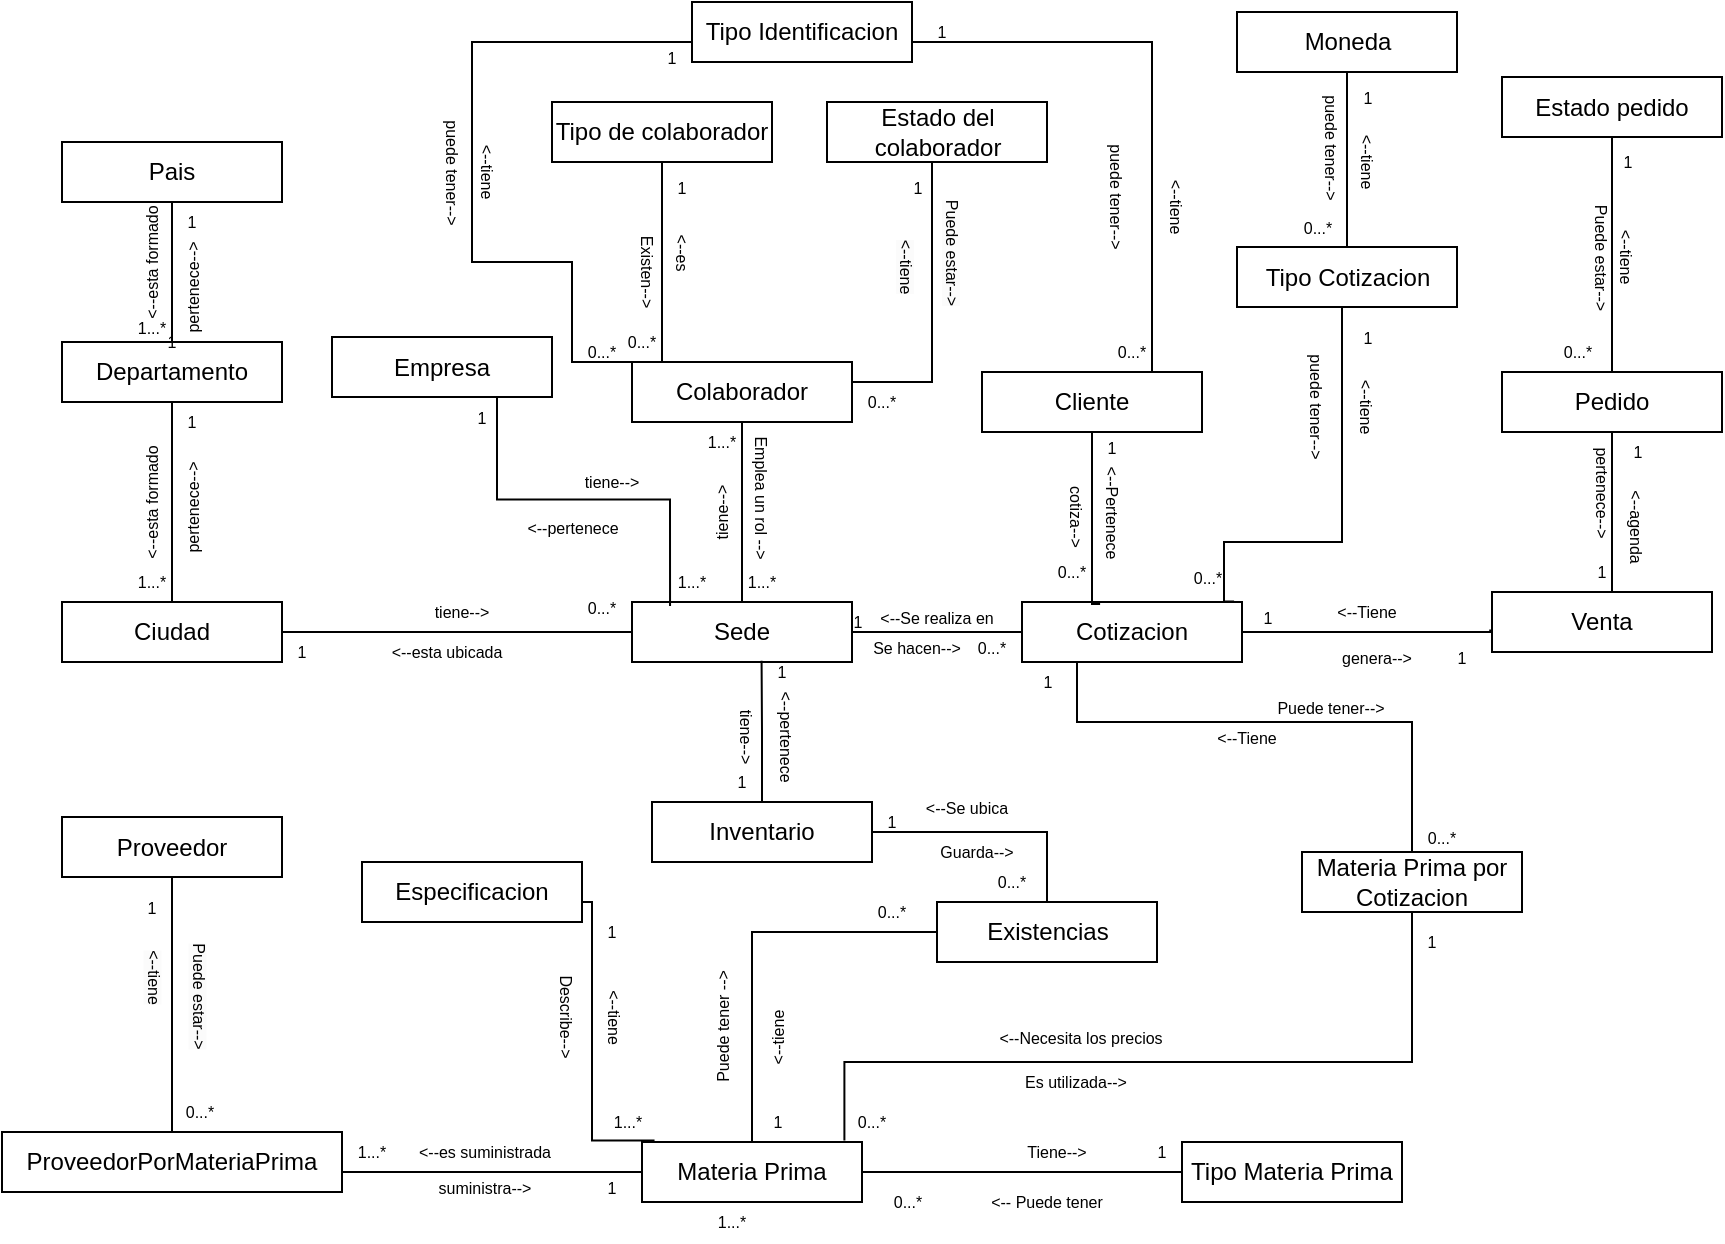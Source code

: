 <mxfile version="21.0.10" type="device"><diagram id="H13I-Q25Hp1J1C2yUJmI" name="Page-1"><mxGraphModel dx="2022" dy="1832" grid="1" gridSize="10" guides="1" tooltips="1" connect="1" arrows="1" fold="1" page="1" pageScale="1" pageWidth="827" pageHeight="1169" math="0" shadow="0"><root><mxCell id="0"/><mxCell id="1" parent="0"/><mxCell id="7keoFjmdtF-NuZodpuzF-29" value="" style="edgeStyle=orthogonalEdgeStyle;rounded=0;orthogonalLoop=1;jettySize=auto;html=1;fontSize=8;endArrow=none;endFill=0;" parent="1" source="yZaP1gvXAn1Ss0ziJQb3-1" target="yZaP1gvXAn1Ss0ziJQb3-2" edge="1"><mxGeometry relative="1" as="geometry"/></mxCell><mxCell id="yZaP1gvXAn1Ss0ziJQb3-1" value="&lt;font style=&quot;vertical-align: inherit&quot;&gt;&lt;font style=&quot;vertical-align: inherit&quot;&gt;Pais&lt;br&gt;&lt;/font&gt;&lt;/font&gt;" style="rounded=0;whiteSpace=wrap;html=1;" parent="1" vertex="1"><mxGeometry x="-135" y="20" width="110" height="30" as="geometry"/></mxCell><mxCell id="yZaP1gvXAn1Ss0ziJQb3-2" value="&lt;font style=&quot;vertical-align: inherit&quot;&gt;&lt;font style=&quot;vertical-align: inherit&quot;&gt;&lt;font style=&quot;vertical-align: inherit&quot;&gt;&lt;font style=&quot;vertical-align: inherit&quot;&gt;Departamento&lt;/font&gt;&lt;/font&gt;&lt;br&gt;&lt;/font&gt;&lt;/font&gt;" style="rounded=0;whiteSpace=wrap;html=1;" parent="1" vertex="1"><mxGeometry x="-135" y="120" width="110" height="30" as="geometry"/></mxCell><mxCell id="cBtEVsKNiRfbK8VFYThY-3" style="edgeStyle=orthogonalEdgeStyle;rounded=0;orthogonalLoop=1;jettySize=auto;html=1;exitX=1;exitY=0.5;exitDx=0;exitDy=0;entryX=0;entryY=0.5;entryDx=0;entryDy=0;endArrow=none;endFill=0;" parent="1" source="yZaP1gvXAn1Ss0ziJQb3-3" target="yZaP1gvXAn1Ss0ziJQb3-11" edge="1"><mxGeometry relative="1" as="geometry"/></mxCell><mxCell id="7keoFjmdtF-NuZodpuzF-35" value="" style="edgeStyle=orthogonalEdgeStyle;rounded=0;orthogonalLoop=1;jettySize=auto;html=1;fontSize=7;endArrow=none;endFill=0;" parent="1" source="yZaP1gvXAn1Ss0ziJQb3-3" target="yZaP1gvXAn1Ss0ziJQb3-2" edge="1"><mxGeometry relative="1" as="geometry"/></mxCell><mxCell id="yZaP1gvXAn1Ss0ziJQb3-3" value="&lt;font style=&quot;vertical-align: inherit&quot;&gt;&lt;font style=&quot;vertical-align: inherit&quot;&gt;Ciudad&lt;/font&gt;&lt;/font&gt;" style="rounded=0;whiteSpace=wrap;html=1;" parent="1" vertex="1"><mxGeometry x="-135" y="250" width="110" height="30" as="geometry"/></mxCell><mxCell id="G4aJPUHMj0hmPJMrKTkc-2" style="edgeStyle=orthogonalEdgeStyle;rounded=0;orthogonalLoop=1;jettySize=auto;html=1;exitX=0.057;exitY=-0.024;exitDx=0;exitDy=0;entryX=1;entryY=0.5;entryDx=0;entryDy=0;endArrow=none;endFill=0;exitPerimeter=0;" parent="1" source="yZaP1gvXAn1Ss0ziJQb3-5" target="G4aJPUHMj0hmPJMrKTkc-1" edge="1"><mxGeometry relative="1" as="geometry"><Array as="points"><mxPoint x="130" y="519"/><mxPoint x="130" y="400"/><mxPoint x="125" y="400"/></Array></mxGeometry></mxCell><mxCell id="iIvzzE-B3CDd_Jz0yNPC-57" style="edgeStyle=orthogonalEdgeStyle;rounded=0;orthogonalLoop=1;jettySize=auto;html=1;entryX=0;entryY=0.5;entryDx=0;entryDy=0;endArrow=none;endFill=0;" edge="1" parent="1" source="yZaP1gvXAn1Ss0ziJQb3-5" target="iIvzzE-B3CDd_Jz0yNPC-55"><mxGeometry relative="1" as="geometry"><Array as="points"><mxPoint x="210" y="415"/></Array></mxGeometry></mxCell><mxCell id="yZaP1gvXAn1Ss0ziJQb3-5" value="&lt;font style=&quot;vertical-align: inherit&quot;&gt;&lt;font style=&quot;vertical-align: inherit&quot;&gt;&lt;font style=&quot;vertical-align: inherit&quot;&gt;&lt;font style=&quot;vertical-align: inherit&quot;&gt;Materia Prima&lt;/font&gt;&lt;/font&gt;&lt;br&gt;&lt;/font&gt;&lt;/font&gt;" style="rounded=0;whiteSpace=wrap;html=1;" parent="1" vertex="1"><mxGeometry x="155" y="520" width="110" height="30" as="geometry"/></mxCell><mxCell id="yZaP1gvXAn1Ss0ziJQb3-59" style="edgeStyle=orthogonalEdgeStyle;rounded=0;orthogonalLoop=1;jettySize=auto;html=1;exitX=0.5;exitY=0;exitDx=0;exitDy=0;entryX=0.5;entryY=1;entryDx=0;entryDy=0;endArrow=none;endFill=0;" parent="1" source="yZaP1gvXAn1Ss0ziJQb3-11" target="yZaP1gvXAn1Ss0ziJQb3-13" edge="1"><mxGeometry relative="1" as="geometry"/></mxCell><mxCell id="7keoFjmdtF-NuZodpuzF-10" value="" style="edgeStyle=orthogonalEdgeStyle;rounded=0;orthogonalLoop=1;jettySize=auto;html=1;endArrow=none;endFill=0;" parent="1" source="yZaP1gvXAn1Ss0ziJQb3-11" target="7keoFjmdtF-NuZodpuzF-5" edge="1"><mxGeometry relative="1" as="geometry"/></mxCell><mxCell id="yZaP1gvXAn1Ss0ziJQb3-11" value="&lt;font style=&quot;vertical-align: inherit&quot;&gt;&lt;font style=&quot;vertical-align: inherit&quot;&gt;Sede&lt;br&gt;&lt;/font&gt;&lt;/font&gt;" style="rounded=0;whiteSpace=wrap;html=1;" parent="1" vertex="1"><mxGeometry x="150" y="250" width="110" height="30" as="geometry"/></mxCell><mxCell id="yZaP1gvXAn1Ss0ziJQb3-60" style="edgeStyle=orthogonalEdgeStyle;rounded=0;orthogonalLoop=1;jettySize=auto;html=1;exitX=0.5;exitY=0;exitDx=0;exitDy=0;endArrow=none;endFill=0;" parent="1" source="yZaP1gvXAn1Ss0ziJQb3-13" target="yZaP1gvXAn1Ss0ziJQb3-15" edge="1"><mxGeometry relative="1" as="geometry"><Array as="points"><mxPoint x="165" y="130"/></Array></mxGeometry></mxCell><mxCell id="yZaP1gvXAn1Ss0ziJQb3-13" value="&lt;font style=&quot;vertical-align: inherit&quot;&gt;&lt;font style=&quot;vertical-align: inherit&quot;&gt;Colaborador&lt;br&gt;&lt;/font&gt;&lt;/font&gt;" style="rounded=0;whiteSpace=wrap;html=1;" parent="1" vertex="1"><mxGeometry x="150" y="130" width="110" height="30" as="geometry"/></mxCell><mxCell id="xAQkHJIu_oyvJ6a_JOrt-2" style="edgeStyle=orthogonalEdgeStyle;rounded=0;orthogonalLoop=1;jettySize=auto;html=1;exitX=0.75;exitY=1;exitDx=0;exitDy=0;entryX=0.173;entryY=0.067;entryDx=0;entryDy=0;entryPerimeter=0;endArrow=none;endFill=0;" parent="1" source="yZaP1gvXAn1Ss0ziJQb3-14" target="yZaP1gvXAn1Ss0ziJQb3-11" edge="1"><mxGeometry relative="1" as="geometry"/></mxCell><mxCell id="yZaP1gvXAn1Ss0ziJQb3-14" value="&lt;font style=&quot;vertical-align: inherit&quot;&gt;&lt;font style=&quot;vertical-align: inherit&quot;&gt;&lt;font style=&quot;vertical-align: inherit&quot;&gt;&lt;font style=&quot;vertical-align: inherit&quot;&gt;Empresa&lt;/font&gt;&lt;/font&gt;&lt;br&gt;&lt;/font&gt;&lt;/font&gt;" style="rounded=0;whiteSpace=wrap;html=1;" parent="1" vertex="1"><mxGeometry y="117.5" width="110" height="30" as="geometry"/></mxCell><mxCell id="yZaP1gvXAn1Ss0ziJQb3-15" value="&lt;font style=&quot;vertical-align: inherit&quot;&gt;&lt;font style=&quot;vertical-align: inherit&quot;&gt;Tipo de colaborador&lt;br&gt;&lt;/font&gt;&lt;/font&gt;" style="rounded=0;whiteSpace=wrap;html=1;" parent="1" vertex="1"><mxGeometry x="110" width="110" height="30" as="geometry"/></mxCell><mxCell id="-lKH3H-lYiWTjexMtTTL-2" value="" style="edgeStyle=orthogonalEdgeStyle;rounded=0;orthogonalLoop=1;jettySize=auto;html=1;endArrow=none;endFill=0;" parent="1" source="yZaP1gvXAn1Ss0ziJQb3-103" target="-lKH3H-lYiWTjexMtTTL-1" edge="1"><mxGeometry relative="1" as="geometry"/></mxCell><mxCell id="yZaP1gvXAn1Ss0ziJQb3-103" value="&lt;font style=&quot;vertical-align: inherit&quot;&gt;&lt;font style=&quot;vertical-align: inherit&quot;&gt;&lt;font style=&quot;vertical-align: inherit&quot;&gt;&lt;font style=&quot;vertical-align: inherit&quot;&gt;Pedido&lt;/font&gt;&lt;/font&gt;&lt;br&gt;&lt;/font&gt;&lt;/font&gt;" style="rounded=0;whiteSpace=wrap;html=1;" parent="1" vertex="1"><mxGeometry x="585" y="135" width="110" height="30" as="geometry"/></mxCell><mxCell id="7keoFjmdtF-NuZodpuzF-56" style="edgeStyle=orthogonalEdgeStyle;rounded=0;orthogonalLoop=1;jettySize=auto;html=1;exitX=1;exitY=1;exitDx=0;exitDy=0;entryX=0;entryY=0;entryDx=0;entryDy=0;fontSize=7;endArrow=none;endFill=0;" parent="1" source="xAQkHJIu_oyvJ6a_JOrt-4" target="yZaP1gvXAn1Ss0ziJQb3-13" edge="1"><mxGeometry relative="1" as="geometry"><Array as="points"><mxPoint x="290" y="-30"/><mxPoint x="70" y="-30"/><mxPoint x="70" y="80"/><mxPoint x="120" y="80"/><mxPoint x="120" y="130"/></Array></mxGeometry></mxCell><mxCell id="xAQkHJIu_oyvJ6a_JOrt-4" value="&lt;font style=&quot;vertical-align: inherit&quot;&gt;&lt;font style=&quot;vertical-align: inherit&quot;&gt;&lt;font style=&quot;vertical-align: inherit&quot;&gt;&lt;font style=&quot;vertical-align: inherit&quot;&gt;Tipo Identificacion&lt;/font&gt;&lt;/font&gt;&lt;br&gt;&lt;/font&gt;&lt;/font&gt;" style="rounded=0;whiteSpace=wrap;html=1;" parent="1" vertex="1"><mxGeometry x="180" y="-50" width="110" height="30" as="geometry"/></mxCell><mxCell id="7keoFjmdtF-NuZodpuzF-67" value="" style="edgeStyle=orthogonalEdgeStyle;rounded=0;orthogonalLoop=1;jettySize=auto;html=1;fontSize=7;endArrow=none;endFill=0;entryX=0.589;entryY=0.981;entryDx=0;entryDy=0;entryPerimeter=0;" parent="1" source="URnG4rzetsD03AthVzt4-2" target="yZaP1gvXAn1Ss0ziJQb3-11" edge="1"><mxGeometry relative="1" as="geometry"/></mxCell><mxCell id="iIvzzE-B3CDd_Jz0yNPC-56" style="edgeStyle=orthogonalEdgeStyle;rounded=0;orthogonalLoop=1;jettySize=auto;html=1;entryX=0.5;entryY=0;entryDx=0;entryDy=0;endArrow=none;endFill=0;" edge="1" parent="1" source="URnG4rzetsD03AthVzt4-2" target="iIvzzE-B3CDd_Jz0yNPC-55"><mxGeometry relative="1" as="geometry"/></mxCell><mxCell id="URnG4rzetsD03AthVzt4-2" value="&lt;font style=&quot;vertical-align: inherit&quot;&gt;&lt;font style=&quot;vertical-align: inherit&quot;&gt;&lt;font style=&quot;vertical-align: inherit&quot;&gt;&lt;font style=&quot;vertical-align: inherit&quot;&gt;Inventario&lt;/font&gt;&lt;/font&gt;&lt;br&gt;&lt;/font&gt;&lt;/font&gt;" style="rounded=0;whiteSpace=wrap;html=1;" parent="1" vertex="1"><mxGeometry x="160" y="350" width="110" height="30" as="geometry"/></mxCell><mxCell id="7keoFjmdtF-NuZodpuzF-17" value="" style="edgeStyle=orthogonalEdgeStyle;rounded=0;orthogonalLoop=1;jettySize=auto;html=1;endArrow=none;endFill=0;" parent="1" source="7keoFjmdtF-NuZodpuzF-3" target="yZaP1gvXAn1Ss0ziJQb3-5" edge="1"><mxGeometry relative="1" as="geometry"><Array as="points"><mxPoint x="480" y="535"/></Array></mxGeometry></mxCell><mxCell id="7keoFjmdtF-NuZodpuzF-3" value="&lt;font style=&quot;vertical-align: inherit&quot;&gt;&lt;font style=&quot;vertical-align: inherit&quot;&gt;&lt;font style=&quot;vertical-align: inherit&quot;&gt;&lt;font style=&quot;vertical-align: inherit&quot;&gt;Tipo Materia Prima&lt;/font&gt;&lt;/font&gt;&lt;br&gt;&lt;/font&gt;&lt;/font&gt;" style="rounded=0;whiteSpace=wrap;html=1;" parent="1" vertex="1"><mxGeometry x="425" y="520" width="110" height="30" as="geometry"/></mxCell><mxCell id="_61tncF98nk8eGYhVsC0-29" style="edgeStyle=orthogonalEdgeStyle;rounded=0;orthogonalLoop=1;jettySize=auto;html=1;exitX=1;exitY=0.5;exitDx=0;exitDy=0;entryX=-0.008;entryY=0.626;entryDx=0;entryDy=0;entryPerimeter=0;endArrow=none;endFill=0;" parent="1" source="7keoFjmdtF-NuZodpuzF-5" target="-lKH3H-lYiWTjexMtTTL-3" edge="1"><mxGeometry relative="1" as="geometry"><Array as="points"><mxPoint x="579" y="265"/></Array></mxGeometry></mxCell><mxCell id="wwpxNSyoNNZ3i-EPwAK5-3" style="edgeStyle=orthogonalEdgeStyle;rounded=0;orthogonalLoop=1;jettySize=auto;html=1;exitX=0.964;exitY=-0.01;exitDx=0;exitDy=0;endArrow=none;endFill=0;exitPerimeter=0;" parent="1" source="7keoFjmdtF-NuZodpuzF-5" target="wwpxNSyoNNZ3i-EPwAK5-2" edge="1"><mxGeometry relative="1" as="geometry"><Array as="points"><mxPoint x="446" y="220"/><mxPoint x="505" y="220"/></Array></mxGeometry></mxCell><mxCell id="GT1HVZF1HBRQNEgS9h-D-1" style="edgeStyle=orthogonalEdgeStyle;rounded=0;orthogonalLoop=1;jettySize=auto;html=1;exitX=0.25;exitY=1;exitDx=0;exitDy=0;entryX=0.92;entryY=-0.027;entryDx=0;entryDy=0;entryPerimeter=0;endArrow=none;endFill=0;" parent="1" source="7keoFjmdtF-NuZodpuzF-5" target="yZaP1gvXAn1Ss0ziJQb3-5" edge="1"><mxGeometry relative="1" as="geometry"><Array as="points"><mxPoint x="372" y="310"/><mxPoint x="540" y="310"/><mxPoint x="540" y="480"/><mxPoint x="256" y="480"/></Array></mxGeometry></mxCell><mxCell id="7keoFjmdtF-NuZodpuzF-5" value="&lt;font style=&quot;vertical-align: inherit&quot;&gt;&lt;font style=&quot;vertical-align: inherit&quot;&gt;Cotizacion&lt;br&gt;&lt;/font&gt;&lt;/font&gt;" style="rounded=0;whiteSpace=wrap;html=1;" parent="1" vertex="1"><mxGeometry x="345" y="250" width="110" height="30" as="geometry"/></mxCell><mxCell id="7keoFjmdtF-NuZodpuzF-50" style="edgeStyle=orthogonalEdgeStyle;rounded=0;orthogonalLoop=1;jettySize=auto;html=1;exitX=0.5;exitY=0;exitDx=0;exitDy=0;entryX=1;entryY=0.75;entryDx=0;entryDy=0;fontSize=7;endArrow=none;endFill=0;" parent="1" source="7keoFjmdtF-NuZodpuzF-6" target="xAQkHJIu_oyvJ6a_JOrt-4" edge="1"><mxGeometry relative="1" as="geometry"><Array as="points"><mxPoint x="380" y="140"/><mxPoint x="410" y="140"/><mxPoint x="410" y="-30"/><mxPoint x="290" y="-30"/></Array></mxGeometry></mxCell><mxCell id="wwpxNSyoNNZ3i-EPwAK5-1" style="edgeStyle=orthogonalEdgeStyle;rounded=0;orthogonalLoop=1;jettySize=auto;html=1;exitX=0.5;exitY=1;exitDx=0;exitDy=0;endArrow=none;endFill=0;entryX=0.355;entryY=0.033;entryDx=0;entryDy=0;entryPerimeter=0;" parent="1" source="7keoFjmdtF-NuZodpuzF-6" target="7keoFjmdtF-NuZodpuzF-5" edge="1"><mxGeometry relative="1" as="geometry"><mxPoint x="330" y="220" as="targetPoint"/><Array as="points"><mxPoint x="380" y="251"/></Array></mxGeometry></mxCell><mxCell id="7keoFjmdtF-NuZodpuzF-6" value="&lt;font style=&quot;vertical-align: inherit&quot;&gt;&lt;font style=&quot;vertical-align: inherit&quot;&gt;Cliente&lt;br&gt;&lt;/font&gt;&lt;/font&gt;" style="rounded=0;whiteSpace=wrap;html=1;" parent="1" vertex="1"><mxGeometry x="325" y="135" width="110" height="30" as="geometry"/></mxCell><mxCell id="yZaP1gvXAn1Ss0ziJQb3-43" value="&lt;font style=&quot;vertical-align: inherit&quot;&gt;&lt;font style=&quot;vertical-align: inherit&quot;&gt;Proveedor&lt;br&gt;&lt;/font&gt;&lt;/font&gt;" style="rounded=0;whiteSpace=wrap;html=1;" parent="1" vertex="1"><mxGeometry x="-135" y="357.5" width="110" height="30" as="geometry"/></mxCell><mxCell id="7keoFjmdtF-NuZodpuzF-26" value="1" style="text;html=1;strokeColor=none;fillColor=none;align=center;verticalAlign=middle;whiteSpace=wrap;rounded=0;fontSize=8;" parent="1" vertex="1"><mxGeometry x="-95" y="110" width="30" height="20" as="geometry"/></mxCell><mxCell id="7keoFjmdtF-NuZodpuzF-27" value="1...*" style="text;html=1;strokeColor=none;fillColor=none;align=center;verticalAlign=middle;whiteSpace=wrap;rounded=0;fontSize=8;" parent="1" vertex="1"><mxGeometry x="-105" y="102.5" width="30" height="20" as="geometry"/></mxCell><mxCell id="7keoFjmdtF-NuZodpuzF-31" value="&amp;lt;--esta formado" style="text;html=1;strokeColor=none;fillColor=none;align=center;verticalAlign=middle;whiteSpace=wrap;rounded=0;fontSize=8;rotation=-90;" parent="1" vertex="1"><mxGeometry x="-120" y="65" width="60" height="30" as="geometry"/></mxCell><mxCell id="7keoFjmdtF-NuZodpuzF-32" value="1" style="text;html=1;strokeColor=none;fillColor=none;align=center;verticalAlign=middle;whiteSpace=wrap;rounded=0;fontSize=8;" parent="1" vertex="1"><mxGeometry x="-85" y="50" width="30" height="20" as="geometry"/></mxCell><mxCell id="7keoFjmdtF-NuZodpuzF-33" value="1...*" style="text;html=1;strokeColor=none;fillColor=none;align=center;verticalAlign=middle;whiteSpace=wrap;rounded=0;fontSize=8;" parent="1" vertex="1"><mxGeometry x="-105" y="230" width="30" height="20" as="geometry"/></mxCell><mxCell id="7keoFjmdtF-NuZodpuzF-37" value="1" style="text;html=1;strokeColor=none;fillColor=none;align=center;verticalAlign=middle;whiteSpace=wrap;rounded=0;fontSize=8;" parent="1" vertex="1"><mxGeometry x="-85" y="150" width="30" height="20" as="geometry"/></mxCell><mxCell id="7keoFjmdtF-NuZodpuzF-38" value="1" style="text;html=1;strokeColor=none;fillColor=none;align=center;verticalAlign=middle;whiteSpace=wrap;rounded=0;fontSize=8;" parent="1" vertex="1"><mxGeometry x="-30" y="265" width="30" height="20" as="geometry"/></mxCell><mxCell id="7keoFjmdtF-NuZodpuzF-39" value="1...*" style="text;html=1;strokeColor=none;fillColor=none;align=center;verticalAlign=middle;whiteSpace=wrap;rounded=0;fontSize=8;" parent="1" vertex="1"><mxGeometry x="180" y="160" width="30" height="20" as="geometry"/></mxCell><mxCell id="7keoFjmdtF-NuZodpuzF-40" value="&amp;lt;--esta ubicada" style="text;html=1;strokeColor=none;fillColor=none;align=center;verticalAlign=middle;whiteSpace=wrap;rounded=0;fontSize=8;rotation=0;" parent="1" vertex="1"><mxGeometry x="25" y="257.5" width="65" height="35" as="geometry"/></mxCell><mxCell id="7keoFjmdtF-NuZodpuzF-42" value="1...*" style="text;html=1;strokeColor=none;fillColor=none;align=center;verticalAlign=middle;whiteSpace=wrap;rounded=0;fontSize=8;" parent="1" vertex="1"><mxGeometry x="165" y="230" width="30" height="20" as="geometry"/></mxCell><mxCell id="7keoFjmdtF-NuZodpuzF-43" value="&amp;lt;--pertenece" style="text;html=1;strokeColor=none;fillColor=none;align=center;verticalAlign=middle;whiteSpace=wrap;rounded=0;fontSize=8;rotation=0;" parent="1" vertex="1"><mxGeometry x="87.5" y="195" width="65" height="35" as="geometry"/></mxCell><mxCell id="7keoFjmdtF-NuZodpuzF-48" value="1" style="text;html=1;strokeColor=none;fillColor=none;align=center;verticalAlign=middle;whiteSpace=wrap;rounded=0;fontSize=8;" parent="1" vertex="1"><mxGeometry x="60" y="147.5" width="30" height="20" as="geometry"/></mxCell><mxCell id="7keoFjmdtF-NuZodpuzF-57" value="1" style="text;html=1;strokeColor=none;fillColor=none;align=center;verticalAlign=middle;whiteSpace=wrap;rounded=0;fontSize=8;" parent="1" vertex="1"><mxGeometry x="155" y="-32.5" width="30" height="20" as="geometry"/></mxCell><mxCell id="7keoFjmdtF-NuZodpuzF-59" value="0...*" style="text;html=1;strokeColor=none;fillColor=none;align=center;verticalAlign=middle;whiteSpace=wrap;rounded=0;fontSize=8;" parent="1" vertex="1"><mxGeometry x="120" y="115" width="30" height="20" as="geometry"/></mxCell><mxCell id="7keoFjmdtF-NuZodpuzF-60" value="0...*" style="text;html=1;strokeColor=none;fillColor=none;align=center;verticalAlign=middle;whiteSpace=wrap;rounded=0;fontSize=8;" parent="1" vertex="1"><mxGeometry x="385" y="115" width="30" height="20" as="geometry"/></mxCell><mxCell id="7keoFjmdtF-NuZodpuzF-62" value="&amp;lt;--tiene" style="text;html=1;strokeColor=none;fillColor=none;align=center;verticalAlign=middle;whiteSpace=wrap;rounded=0;fontSize=8;rotation=90;" parent="1" vertex="1"><mxGeometry x="45" y="17.5" width="65" height="35" as="geometry"/></mxCell><mxCell id="7keoFjmdtF-NuZodpuzF-63" value="0...*" style="text;html=1;strokeColor=none;fillColor=none;align=center;verticalAlign=middle;whiteSpace=wrap;rounded=0;fontSize=8;" parent="1" vertex="1"><mxGeometry x="140" y="110" width="30" height="20" as="geometry"/></mxCell><mxCell id="7keoFjmdtF-NuZodpuzF-64" value="1" style="text;html=1;strokeColor=none;fillColor=none;align=center;verticalAlign=middle;whiteSpace=wrap;rounded=0;fontSize=8;" parent="1" vertex="1"><mxGeometry x="160" y="32.5" width="30" height="20" as="geometry"/></mxCell><mxCell id="7keoFjmdtF-NuZodpuzF-65" value="Existen--&amp;gt;" style="text;html=1;strokeColor=none;fillColor=none;align=center;verticalAlign=middle;whiteSpace=wrap;rounded=0;fontSize=8;rotation=90;" parent="1" vertex="1"><mxGeometry x="125" y="67.5" width="65" height="35" as="geometry"/></mxCell><mxCell id="-lKH3H-lYiWTjexMtTTL-1" value="&lt;font style=&quot;vertical-align: inherit&quot;&gt;&lt;font style=&quot;vertical-align: inherit&quot;&gt;&lt;font style=&quot;vertical-align: inherit&quot;&gt;&lt;font style=&quot;vertical-align: inherit&quot;&gt;&lt;font style=&quot;vertical-align: inherit&quot;&gt;&lt;font style=&quot;vertical-align: inherit&quot;&gt;Estado pedido&lt;/font&gt;&lt;/font&gt;&lt;/font&gt;&lt;/font&gt;&lt;br&gt;&lt;/font&gt;&lt;/font&gt;" style="rounded=0;whiteSpace=wrap;html=1;" parent="1" vertex="1"><mxGeometry x="585" y="-12.5" width="110" height="30" as="geometry"/></mxCell><mxCell id="-lKH3H-lYiWTjexMtTTL-4" value="1" style="text;html=1;strokeColor=none;fillColor=none;align=center;verticalAlign=middle;whiteSpace=wrap;rounded=0;fontSize=8;" parent="1" vertex="1"><mxGeometry x="375" y="162.5" width="30" height="20" as="geometry"/></mxCell><mxCell id="-lKH3H-lYiWTjexMtTTL-5" value="Emplea un rol --&amp;gt;" style="text;html=1;strokeColor=none;fillColor=none;align=center;verticalAlign=middle;whiteSpace=wrap;rounded=0;fontSize=8;rotation=90;" parent="1" vertex="1"><mxGeometry x="182.5" y="180" width="65" height="35" as="geometry"/></mxCell><mxCell id="-lKH3H-lYiWTjexMtTTL-6" value="1...*" style="text;html=1;strokeColor=none;fillColor=none;align=center;verticalAlign=middle;whiteSpace=wrap;rounded=0;fontSize=8;" parent="1" vertex="1"><mxGeometry x="200" y="230" width="30" height="20" as="geometry"/></mxCell><mxCell id="-lKH3H-lYiWTjexMtTTL-7" value="0...*" style="text;html=1;strokeColor=none;fillColor=none;align=center;verticalAlign=middle;whiteSpace=wrap;rounded=0;fontSize=8;" parent="1" vertex="1"><mxGeometry x="355" y="225" width="30" height="20" as="geometry"/></mxCell><mxCell id="-lKH3H-lYiWTjexMtTTL-8" value="cotiza--&amp;gt;" style="text;html=1;strokeColor=none;fillColor=none;align=center;verticalAlign=middle;whiteSpace=wrap;rounded=0;fontSize=8;rotation=90;" parent="1" vertex="1"><mxGeometry x="340" y="190" width="65" height="35" as="geometry"/></mxCell><mxCell id="-lKH3H-lYiWTjexMtTTL-11" value="1" style="text;html=1;strokeColor=none;fillColor=none;align=center;verticalAlign=middle;whiteSpace=wrap;rounded=0;fontSize=8;" parent="1" vertex="1"><mxGeometry x="247.5" y="250" width="30" height="20" as="geometry"/></mxCell><mxCell id="-lKH3H-lYiWTjexMtTTL-12" value="0...*" style="text;html=1;strokeColor=none;fillColor=none;align=center;verticalAlign=middle;whiteSpace=wrap;rounded=0;fontSize=8;" parent="1" vertex="1"><mxGeometry x="315" y="262.5" width="30" height="20" as="geometry"/></mxCell><mxCell id="-lKH3H-lYiWTjexMtTTL-13" value="&amp;lt;--Se realiza en" style="text;html=1;strokeColor=none;fillColor=none;align=center;verticalAlign=middle;whiteSpace=wrap;rounded=0;fontSize=8;rotation=0;" parent="1" vertex="1"><mxGeometry x="270" y="240" width="65" height="35" as="geometry"/></mxCell><mxCell id="-lKH3H-lYiWTjexMtTTL-14" value="&amp;lt;--pertenece" style="text;html=1;strokeColor=none;fillColor=none;align=center;verticalAlign=middle;whiteSpace=wrap;rounded=0;fontSize=8;rotation=90;" parent="1" vertex="1"><mxGeometry x="195" y="300" width="65" height="35" as="geometry"/></mxCell><mxCell id="-lKH3H-lYiWTjexMtTTL-15" value="1" style="text;html=1;strokeColor=none;fillColor=none;align=center;verticalAlign=middle;whiteSpace=wrap;rounded=0;fontSize=8;" parent="1" vertex="1"><mxGeometry x="210" y="275" width="30" height="20" as="geometry"/></mxCell><mxCell id="_61tncF98nk8eGYhVsC0-2" value="1" style="text;html=1;strokeColor=none;fillColor=none;align=center;verticalAlign=middle;whiteSpace=wrap;rounded=0;fontSize=8;" parent="1" vertex="1"><mxGeometry x="125" y="532.5" width="30" height="20" as="geometry"/></mxCell><mxCell id="_61tncF98nk8eGYhVsC0-3" value="1...*" style="text;html=1;strokeColor=none;fillColor=none;align=center;verticalAlign=middle;whiteSpace=wrap;rounded=0;fontSize=8;" parent="1" vertex="1"><mxGeometry x="5" y="515" width="30" height="20" as="geometry"/></mxCell><mxCell id="_61tncF98nk8eGYhVsC0-4" value="&lt;font style=&quot;vertical-align: inherit; font-size: 8px;&quot;&gt;&lt;font style=&quot;vertical-align: inherit; font-size: 8px;&quot;&gt;&lt;font style=&quot;vertical-align: inherit; font-size: 8px;&quot;&gt;&lt;font style=&quot;vertical-align: inherit; font-size: 8px;&quot;&gt;&amp;lt;--es suministrada&lt;/font&gt;&lt;/font&gt;&lt;/font&gt;&lt;/font&gt;" style="text;html=1;strokeColor=none;fillColor=none;align=center;verticalAlign=middle;whiteSpace=wrap;rounded=0;fontSize=8;rotation=0;" parent="1" vertex="1"><mxGeometry x="35" y="507.5" width="82.5" height="35" as="geometry"/></mxCell><mxCell id="_61tncF98nk8eGYhVsC0-6" value="0...*" style="text;html=1;strokeColor=none;fillColor=none;align=center;verticalAlign=middle;whiteSpace=wrap;rounded=0;fontSize=8;" parent="1" vertex="1"><mxGeometry x="272.5" y="540" width="30" height="20" as="geometry"/></mxCell><mxCell id="_61tncF98nk8eGYhVsC0-7" value="1" style="text;html=1;strokeColor=none;fillColor=none;align=center;verticalAlign=middle;whiteSpace=wrap;rounded=0;fontSize=8;" parent="1" vertex="1"><mxGeometry x="190" y="330" width="30" height="20" as="geometry"/></mxCell><mxCell id="_61tncF98nk8eGYhVsC0-8" value="1...*" style="text;html=1;strokeColor=none;fillColor=none;align=center;verticalAlign=middle;whiteSpace=wrap;rounded=0;fontSize=8;" parent="1" vertex="1"><mxGeometry x="185" y="550" width="30" height="20" as="geometry"/></mxCell><mxCell id="_61tncF98nk8eGYhVsC0-9" value="1" style="text;html=1;strokeColor=none;fillColor=none;align=center;verticalAlign=middle;whiteSpace=wrap;rounded=0;fontSize=8;" parent="1" vertex="1"><mxGeometry x="550" y="267.5" width="30" height="20" as="geometry"/></mxCell><mxCell id="_61tncF98nk8eGYhVsC0-16" value="1" style="text;html=1;strokeColor=none;fillColor=none;align=center;verticalAlign=middle;whiteSpace=wrap;rounded=0;fontSize=8;" parent="1" vertex="1"><mxGeometry x="452.5" y="247.5" width="30" height="20" as="geometry"/></mxCell><mxCell id="_61tncF98nk8eGYhVsC0-17" value="&lt;font style=&quot;border-color: var(--border-color); vertical-align: inherit;&quot;&gt;&amp;lt;--Tiene&lt;/font&gt;" style="text;html=1;strokeColor=none;fillColor=none;align=center;verticalAlign=middle;whiteSpace=wrap;rounded=0;fontSize=8;rotation=0;" parent="1" vertex="1"><mxGeometry x="485" y="237.5" width="65" height="35" as="geometry"/></mxCell><mxCell id="_61tncF98nk8eGYhVsC0-19" value="1" style="text;html=1;strokeColor=none;fillColor=none;align=center;verticalAlign=middle;whiteSpace=wrap;rounded=0;fontSize=8;" parent="1" vertex="1"><mxGeometry x="620" y="225" width="30" height="20" as="geometry"/></mxCell><mxCell id="_61tncF98nk8eGYhVsC0-22" value="1" style="text;html=1;strokeColor=none;fillColor=none;align=center;verticalAlign=middle;whiteSpace=wrap;rounded=0;fontSize=8;" parent="1" vertex="1"><mxGeometry x="502.5" y="107.5" width="30" height="20" as="geometry"/></mxCell><mxCell id="_61tncF98nk8eGYhVsC0-23" value="&lt;font style=&quot;vertical-align: inherit; font-size: 8px;&quot;&gt;&lt;font style=&quot;vertical-align: inherit; font-size: 8px;&quot;&gt;pertenece--&amp;gt;&lt;/font&gt;&lt;/font&gt;" style="text;html=1;strokeColor=none;fillColor=none;align=center;verticalAlign=middle;whiteSpace=wrap;rounded=0;fontSize=8;rotation=90;" parent="1" vertex="1"><mxGeometry x="602.5" y="177.5" width="65" height="35" as="geometry"/></mxCell><mxCell id="_61tncF98nk8eGYhVsC0-24" value="1" style="text;html=1;strokeColor=none;fillColor=none;align=center;verticalAlign=middle;whiteSpace=wrap;rounded=0;fontSize=8;" parent="1" vertex="1"><mxGeometry x="637.5" y="165" width="30" height="20" as="geometry"/></mxCell><mxCell id="_61tncF98nk8eGYhVsC0-25" value="0...*" style="text;html=1;strokeColor=none;fillColor=none;align=center;verticalAlign=middle;whiteSpace=wrap;rounded=0;fontSize=8;" parent="1" vertex="1"><mxGeometry x="607.5" y="115" width="30" height="20" as="geometry"/></mxCell><mxCell id="_61tncF98nk8eGYhVsC0-26" value="&lt;font style=&quot;vertical-align: inherit; font-size: 8px;&quot;&gt;&lt;font style=&quot;vertical-align: inherit; font-size: 8px;&quot;&gt;&lt;font style=&quot;vertical-align: inherit; font-size: 8px;&quot;&gt;&lt;font style=&quot;vertical-align: inherit; font-size: 8px;&quot;&gt;&lt;font style=&quot;vertical-align: inherit; font-size: 8px;&quot;&gt;&lt;font style=&quot;vertical-align: inherit; font-size: 8px;&quot;&gt;&amp;lt;--tiene&lt;/font&gt;&lt;/font&gt;&lt;/font&gt;&lt;/font&gt;&lt;/font&gt;&lt;/font&gt;" style="text;html=1;strokeColor=none;fillColor=none;align=center;verticalAlign=middle;whiteSpace=wrap;rounded=0;fontSize=8;rotation=90;" parent="1" vertex="1"><mxGeometry x="615" y="60" width="65" height="35" as="geometry"/></mxCell><mxCell id="iIvzzE-B3CDd_Jz0yNPC-31" value="" style="edgeStyle=orthogonalEdgeStyle;rounded=0;orthogonalLoop=1;jettySize=auto;html=1;endArrow=none;endFill=0;" edge="1" parent="1" source="-lKH3H-lYiWTjexMtTTL-3" target="yZaP1gvXAn1Ss0ziJQb3-103"><mxGeometry relative="1" as="geometry"><Array as="points"><mxPoint x="640" y="220"/><mxPoint x="640" y="220"/></Array></mxGeometry></mxCell><mxCell id="-lKH3H-lYiWTjexMtTTL-3" value="&lt;font style=&quot;vertical-align: inherit&quot;&gt;&lt;font style=&quot;vertical-align: inherit&quot;&gt;Venta&lt;br&gt;&lt;/font&gt;&lt;/font&gt;" style="rounded=0;whiteSpace=wrap;html=1;" parent="1" vertex="1"><mxGeometry x="580" y="245" width="110" height="30" as="geometry"/></mxCell><mxCell id="wwpxNSyoNNZ3i-EPwAK5-2" value="&lt;font style=&quot;vertical-align: inherit&quot;&gt;&lt;font style=&quot;vertical-align: inherit&quot;&gt;Tipo Cotizacion&lt;br&gt;&lt;/font&gt;&lt;/font&gt;" style="rounded=0;whiteSpace=wrap;html=1;" parent="1" vertex="1"><mxGeometry x="452.5" y="72.5" width="110" height="30" as="geometry"/></mxCell><mxCell id="wwpxNSyoNNZ3i-EPwAK5-4" value="1" style="text;html=1;strokeColor=none;fillColor=none;align=center;verticalAlign=middle;whiteSpace=wrap;rounded=0;fontSize=8;" parent="1" vertex="1"><mxGeometry x="290" y="-45" width="30" height="20" as="geometry"/></mxCell><mxCell id="wwpxNSyoNNZ3i-EPwAK5-5" value="0...*" style="text;html=1;strokeColor=none;fillColor=none;align=center;verticalAlign=middle;whiteSpace=wrap;rounded=0;fontSize=8;" parent="1" vertex="1"><mxGeometry x="422.5" y="227.5" width="30" height="20" as="geometry"/></mxCell><mxCell id="wwpxNSyoNNZ3i-EPwAK5-6" value="puede tener--&amp;gt;" style="text;html=1;strokeColor=none;fillColor=none;align=center;verticalAlign=middle;whiteSpace=wrap;rounded=0;fontSize=8;rotation=90;" parent="1" vertex="1"><mxGeometry x="460" y="135" width="65" height="35" as="geometry"/></mxCell><mxCell id="GT1HVZF1HBRQNEgS9h-D-3" value="1" style="text;html=1;strokeColor=none;fillColor=none;align=center;verticalAlign=middle;whiteSpace=wrap;rounded=0;fontSize=8;" parent="1" vertex="1"><mxGeometry x="342.5" y="280" width="30" height="20" as="geometry"/></mxCell><mxCell id="GT1HVZF1HBRQNEgS9h-D-4" value="0...*" style="text;html=1;strokeColor=none;fillColor=none;align=center;verticalAlign=middle;whiteSpace=wrap;rounded=0;fontSize=8;" parent="1" vertex="1"><mxGeometry x="255" y="500" width="30" height="20" as="geometry"/></mxCell><mxCell id="GT1HVZF1HBRQNEgS9h-D-5" value="&amp;lt;--Necesita los precios" style="text;html=1;strokeColor=none;fillColor=none;align=center;verticalAlign=middle;whiteSpace=wrap;rounded=0;fontSize=8;rotation=0;" parent="1" vertex="1"><mxGeometry x="322.5" y="452.5" width="102.5" height="30" as="geometry"/></mxCell><mxCell id="G4aJPUHMj0hmPJMrKTkc-1" value="&lt;font style=&quot;vertical-align: inherit&quot;&gt;&lt;font style=&quot;vertical-align: inherit&quot;&gt;&lt;font style=&quot;vertical-align: inherit&quot;&gt;&lt;font style=&quot;vertical-align: inherit&quot;&gt;&lt;font style=&quot;vertical-align: inherit&quot;&gt;&lt;font style=&quot;vertical-align: inherit&quot;&gt;Especificacion&lt;/font&gt;&lt;/font&gt;&lt;/font&gt;&lt;/font&gt;&lt;br&gt;&lt;/font&gt;&lt;/font&gt;" style="rounded=0;whiteSpace=wrap;html=1;" parent="1" vertex="1"><mxGeometry x="15" y="380" width="110" height="30" as="geometry"/></mxCell><mxCell id="G4aJPUHMj0hmPJMrKTkc-3" value="&lt;font style=&quot;vertical-align: inherit; font-size: 8px;&quot;&gt;&lt;font style=&quot;vertical-align: inherit; font-size: 8px;&quot;&gt;&lt;font style=&quot;vertical-align: inherit; font-size: 8px;&quot;&gt;&lt;font style=&quot;vertical-align: inherit; font-size: 8px;&quot;&gt;&lt;font style=&quot;vertical-align: inherit; font-size: 8px;&quot;&gt;&lt;font style=&quot;vertical-align: inherit; font-size: 8px;&quot;&gt;&amp;lt;--tiene&lt;/font&gt;&lt;/font&gt;&lt;/font&gt;&lt;/font&gt;&lt;/font&gt;&lt;/font&gt;" style="text;html=1;strokeColor=none;fillColor=none;align=center;verticalAlign=middle;whiteSpace=wrap;rounded=0;fontSize=8;rotation=90;fontStyle=0" parent="1" vertex="1"><mxGeometry x="108.75" y="440" width="65" height="35" as="geometry"/></mxCell><mxCell id="G4aJPUHMj0hmPJMrKTkc-4" value="1" style="text;html=1;strokeColor=none;fillColor=none;align=center;verticalAlign=middle;whiteSpace=wrap;rounded=0;fontSize=8;" parent="1" vertex="1"><mxGeometry x="125" y="405" width="30" height="20" as="geometry"/></mxCell><mxCell id="G4aJPUHMj0hmPJMrKTkc-5" value="1...*" style="text;html=1;strokeColor=none;fillColor=none;align=center;verticalAlign=middle;whiteSpace=wrap;rounded=0;fontSize=8;" parent="1" vertex="1"><mxGeometry x="132.5" y="500" width="30" height="20" as="geometry"/></mxCell><mxCell id="IYhaDkPkwIg0KQU2Npfs-2" style="edgeStyle=orthogonalEdgeStyle;rounded=0;orthogonalLoop=1;jettySize=auto;html=1;exitX=0.25;exitY=1;exitDx=0;exitDy=0;entryX=0.818;entryY=0;entryDx=0;entryDy=0;entryPerimeter=0;endArrow=none;endFill=0;" parent="1" source="IYhaDkPkwIg0KQU2Npfs-1" target="yZaP1gvXAn1Ss0ziJQb3-13" edge="1"><mxGeometry relative="1" as="geometry"><Array as="points"><mxPoint x="300" y="30"/><mxPoint x="300" y="140"/><mxPoint x="260" y="140"/><mxPoint x="260" y="130"/></Array></mxGeometry></mxCell><mxCell id="IYhaDkPkwIg0KQU2Npfs-1" value="&lt;font style=&quot;vertical-align: inherit&quot;&gt;&lt;font style=&quot;vertical-align: inherit&quot;&gt;&lt;font style=&quot;vertical-align: inherit&quot;&gt;&lt;font style=&quot;vertical-align: inherit&quot;&gt;Estado del colaborador&lt;/font&gt;&lt;/font&gt;&lt;br&gt;&lt;/font&gt;&lt;/font&gt;" style="rounded=0;whiteSpace=wrap;html=1;" parent="1" vertex="1"><mxGeometry x="247.5" width="110" height="30" as="geometry"/></mxCell><mxCell id="IYhaDkPkwIg0KQU2Npfs-4" value="&lt;font style=&quot;border-color: var(--border-color); color: rgb(0, 0, 0); font-family: Helvetica; font-size: 8px; font-style: normal; font-variant-ligatures: normal; font-variant-caps: normal; font-weight: 400; letter-spacing: normal; orphans: 2; text-align: center; text-indent: 0px; text-transform: none; widows: 2; word-spacing: 0px; -webkit-text-stroke-width: 0px; background-color: rgb(251, 251, 251); text-decoration-thickness: initial; text-decoration-style: initial; text-decoration-color: initial; vertical-align: inherit;&quot;&gt;&lt;font style=&quot;border-color: var(--border-color); vertical-align: inherit; font-size: 8px;&quot;&gt;&lt;font style=&quot;border-color: var(--border-color); vertical-align: inherit; font-size: 8px;&quot;&gt;&lt;font style=&quot;border-color: var(--border-color); vertical-align: inherit; font-size: 8px;&quot;&gt;&lt;font style=&quot;border-color: var(--border-color); vertical-align: inherit; font-size: 8px;&quot;&gt;&lt;font style=&quot;border-color: var(--border-color); vertical-align: inherit; font-size: 8px;&quot;&gt;Puede estar--&amp;gt;&lt;/font&gt;&lt;/font&gt;&lt;/font&gt;&lt;/font&gt;&lt;/font&gt;&lt;/font&gt;&lt;br style=&quot;font-size: 8px;&quot;&gt;" style="text;html=1;strokeColor=none;fillColor=none;align=center;verticalAlign=middle;whiteSpace=wrap;rounded=0;fontSize=8;rotation=90;" parent="1" vertex="1"><mxGeometry x="277.5" y="57.5" width="65" height="35" as="geometry"/></mxCell><mxCell id="IYhaDkPkwIg0KQU2Npfs-5" value="1" style="text;html=1;strokeColor=none;fillColor=none;align=center;verticalAlign=middle;whiteSpace=wrap;rounded=0;fontSize=8;" parent="1" vertex="1"><mxGeometry x="277.5" y="32.5" width="30" height="20" as="geometry"/></mxCell><mxCell id="IYhaDkPkwIg0KQU2Npfs-6" value="0...*" style="text;html=1;strokeColor=none;fillColor=none;align=center;verticalAlign=middle;whiteSpace=wrap;rounded=0;fontSize=8;" parent="1" vertex="1"><mxGeometry x="260" y="140" width="30" height="20" as="geometry"/></mxCell><mxCell id="qQ3KFwzS3x2IuAPk4mQe-1" value="0...*" style="text;html=1;strokeColor=none;fillColor=none;align=center;verticalAlign=middle;whiteSpace=wrap;rounded=0;fontSize=8;" parent="1" vertex="1"><mxGeometry x="120" y="242.5" width="30" height="20" as="geometry"/></mxCell><mxCell id="iIvzzE-B3CDd_Jz0yNPC-1" value="&lt;br style=&quot;font-size: 8px;&quot;&gt;pertenece--&amp;gt;" style="text;html=1;strokeColor=none;fillColor=none;align=center;verticalAlign=middle;whiteSpace=wrap;rounded=0;fontSize=8;rotation=-90;" vertex="1" parent="1"><mxGeometry x="-105" y="77.5" width="60" height="30" as="geometry"/></mxCell><mxCell id="iIvzzE-B3CDd_Jz0yNPC-2" value="&lt;br style=&quot;font-size: 8px;&quot;&gt;pertenece--&amp;gt;" style="text;html=1;strokeColor=none;fillColor=none;align=center;verticalAlign=middle;whiteSpace=wrap;rounded=0;fontSize=8;rotation=-90;" vertex="1" parent="1"><mxGeometry x="-105" y="187.5" width="60" height="30" as="geometry"/></mxCell><mxCell id="iIvzzE-B3CDd_Jz0yNPC-3" value="&amp;lt;--esta formado" style="text;html=1;strokeColor=none;fillColor=none;align=center;verticalAlign=middle;whiteSpace=wrap;rounded=0;fontSize=8;rotation=-90;" vertex="1" parent="1"><mxGeometry x="-120" y="185" width="60" height="30" as="geometry"/></mxCell><mxCell id="iIvzzE-B3CDd_Jz0yNPC-4" value="tiene--&amp;gt;" style="text;html=1;strokeColor=none;fillColor=none;align=center;verticalAlign=middle;whiteSpace=wrap;rounded=0;fontSize=8;" vertex="1" parent="1"><mxGeometry x="35" y="240" width="60" height="30" as="geometry"/></mxCell><mxCell id="iIvzzE-B3CDd_Jz0yNPC-5" value="tiene--&amp;gt;" style="text;html=1;strokeColor=none;fillColor=none;align=center;verticalAlign=middle;whiteSpace=wrap;rounded=0;fontSize=8;" vertex="1" parent="1"><mxGeometry x="110" y="175" width="60" height="30" as="geometry"/></mxCell><mxCell id="iIvzzE-B3CDd_Jz0yNPC-6" value="tiene--&amp;gt;" style="text;html=1;strokeColor=none;fillColor=none;align=center;verticalAlign=middle;whiteSpace=wrap;rounded=0;fontSize=8;rotation=-90;" vertex="1" parent="1"><mxGeometry x="165" y="190" width="60" height="30" as="geometry"/></mxCell><mxCell id="iIvzzE-B3CDd_Jz0yNPC-8" value="&lt;br style=&quot;font-size: 8px;&quot;&gt;puede tener--&amp;gt;" style="text;html=1;strokeColor=none;fillColor=none;align=center;verticalAlign=middle;whiteSpace=wrap;rounded=0;fontSize=8;rotation=90;" vertex="1" parent="1"><mxGeometry x="32.5" y="17.5" width="65" height="35" as="geometry"/></mxCell><mxCell id="iIvzzE-B3CDd_Jz0yNPC-11" value="&amp;lt;--es" style="text;html=1;strokeColor=none;fillColor=none;align=center;verticalAlign=middle;whiteSpace=wrap;rounded=0;fontSize=8;rotation=90;" vertex="1" parent="1"><mxGeometry x="142.5" y="57.5" width="65" height="35" as="geometry"/></mxCell><mxCell id="iIvzzE-B3CDd_Jz0yNPC-13" value="&lt;br style=&quot;font-size: 8px;&quot;&gt;&lt;font style=&quot;border-color: var(--border-color); color: rgb(0, 0, 0); font-family: Helvetica; font-size: 8px; font-style: normal; font-variant-ligatures: normal; font-variant-caps: normal; font-weight: 400; letter-spacing: normal; orphans: 2; text-align: center; text-indent: 0px; text-transform: none; widows: 2; word-spacing: 0px; -webkit-text-stroke-width: 0px; background-color: rgb(251, 251, 251); text-decoration-thickness: initial; text-decoration-style: initial; text-decoration-color: initial; vertical-align: inherit;&quot;&gt;&lt;font style=&quot;border-color: var(--border-color); vertical-align: inherit; font-size: 8px;&quot;&gt;&lt;font style=&quot;border-color: var(--border-color); vertical-align: inherit; font-size: 8px;&quot;&gt;&lt;font style=&quot;border-color: var(--border-color); vertical-align: inherit; font-size: 8px;&quot;&gt;&lt;font style=&quot;border-color: var(--border-color); vertical-align: inherit; font-size: 8px;&quot;&gt;&lt;font style=&quot;border-color: var(--border-color); vertical-align: inherit; font-size: 8px;&quot;&gt;&amp;lt;--tiene&lt;/font&gt;&lt;/font&gt;&lt;/font&gt;&lt;/font&gt;&lt;/font&gt;&lt;/font&gt;&lt;br style=&quot;font-size: 8px;&quot;&gt;" style="text;html=1;strokeColor=none;fillColor=none;align=center;verticalAlign=middle;whiteSpace=wrap;rounded=0;fontSize=8;rotation=90;" vertex="1" parent="1"><mxGeometry x="260" y="65" width="65" height="35" as="geometry"/></mxCell><mxCell id="iIvzzE-B3CDd_Jz0yNPC-17" value="&lt;br style=&quot;font-size: 8px;&quot;&gt;puede tener--&amp;gt;" style="text;html=1;strokeColor=none;fillColor=none;align=center;verticalAlign=middle;whiteSpace=wrap;rounded=0;fontSize=8;rotation=90;" vertex="1" parent="1"><mxGeometry x="365" y="30" width="65" height="35" as="geometry"/></mxCell><mxCell id="iIvzzE-B3CDd_Jz0yNPC-18" value="&amp;lt;--tiene" style="text;html=1;strokeColor=none;fillColor=none;align=center;verticalAlign=middle;whiteSpace=wrap;rounded=0;fontSize=8;rotation=90;" vertex="1" parent="1"><mxGeometry x="390" y="35" width="65" height="35" as="geometry"/></mxCell><mxCell id="iIvzzE-B3CDd_Jz0yNPC-19" value="&amp;lt;--Pertenece" style="text;html=1;strokeColor=none;fillColor=none;align=center;verticalAlign=middle;whiteSpace=wrap;rounded=0;fontSize=8;rotation=90;" vertex="1" parent="1"><mxGeometry x="357.5" y="187.5" width="65" height="35" as="geometry"/></mxCell><mxCell id="iIvzzE-B3CDd_Jz0yNPC-22" value="&amp;lt;--tiene" style="text;html=1;strokeColor=none;fillColor=none;align=center;verticalAlign=middle;whiteSpace=wrap;rounded=0;fontSize=8;rotation=90;" vertex="1" parent="1"><mxGeometry x="485" y="135" width="65" height="35" as="geometry"/></mxCell><mxCell id="iIvzzE-B3CDd_Jz0yNPC-25" value="Tiene--&amp;gt;" style="text;html=1;strokeColor=none;fillColor=none;align=center;verticalAlign=middle;whiteSpace=wrap;rounded=0;fontSize=8;rotation=0;" vertex="1" parent="1"><mxGeometry x="330" y="507.5" width="65" height="35" as="geometry"/></mxCell><mxCell id="iIvzzE-B3CDd_Jz0yNPC-26" value="&amp;lt;-- Puede tener" style="text;html=1;strokeColor=none;fillColor=none;align=center;verticalAlign=middle;whiteSpace=wrap;rounded=0;fontSize=8;rotation=0;" vertex="1" parent="1"><mxGeometry x="325" y="532.5" width="65" height="35" as="geometry"/></mxCell><mxCell id="iIvzzE-B3CDd_Jz0yNPC-27" value="Se hacen--&amp;gt;" style="text;html=1;strokeColor=none;fillColor=none;align=center;verticalAlign=middle;whiteSpace=wrap;rounded=0;fontSize=8;rotation=0;" vertex="1" parent="1"><mxGeometry x="260" y="255" width="65" height="35" as="geometry"/></mxCell><mxCell id="iIvzzE-B3CDd_Jz0yNPC-29" value="&lt;font style=&quot;border-color: var(--border-color); vertical-align: inherit;&quot;&gt;genera--&amp;gt;&lt;/font&gt;" style="text;html=1;strokeColor=none;fillColor=none;align=center;verticalAlign=middle;whiteSpace=wrap;rounded=0;fontSize=8;rotation=0;" vertex="1" parent="1"><mxGeometry x="490" y="260" width="65" height="35" as="geometry"/></mxCell><mxCell id="iIvzzE-B3CDd_Jz0yNPC-32" value="&lt;br style=&quot;font-size: 8px;&quot;&gt;&lt;font style=&quot;vertical-align: inherit; font-size: 8px;&quot;&gt;&lt;font style=&quot;vertical-align: inherit; font-size: 8px;&quot;&gt;&lt;font style=&quot;vertical-align: inherit; font-size: 8px;&quot;&gt;&lt;font style=&quot;vertical-align: inherit; font-size: 8px;&quot;&gt;&lt;font style=&quot;vertical-align: inherit; font-size: 8px;&quot;&gt;&lt;font style=&quot;vertical-align: inherit; font-size: 8px;&quot;&gt;Describe--&amp;gt;&lt;/font&gt;&lt;/font&gt;&lt;/font&gt;&lt;/font&gt;&lt;/font&gt;&lt;/font&gt;" style="text;html=1;strokeColor=none;fillColor=none;align=center;verticalAlign=middle;whiteSpace=wrap;rounded=0;fontSize=8;rotation=90;" vertex="1" parent="1"><mxGeometry x="90" y="440" width="65" height="35" as="geometry"/></mxCell><mxCell id="iIvzzE-B3CDd_Jz0yNPC-34" value="&lt;font style=&quot;vertical-align: inherit; font-size: 8px;&quot;&gt;&lt;font style=&quot;vertical-align: inherit; font-size: 8px;&quot;&gt;&lt;font style=&quot;vertical-align: inherit; font-size: 8px;&quot;&gt;&lt;font style=&quot;vertical-align: inherit; font-size: 8px;&quot;&gt;suministra--&amp;gt;&lt;/font&gt;&lt;/font&gt;&lt;/font&gt;&lt;/font&gt;" style="text;html=1;strokeColor=none;fillColor=none;align=center;verticalAlign=middle;whiteSpace=wrap;rounded=0;fontSize=8;rotation=0;" vertex="1" parent="1"><mxGeometry x="43.75" y="525" width="65" height="35" as="geometry"/></mxCell><mxCell id="iIvzzE-B3CDd_Jz0yNPC-36" value="tiene--&amp;gt;" style="text;html=1;strokeColor=none;fillColor=none;align=center;verticalAlign=middle;whiteSpace=wrap;rounded=0;fontSize=8;rotation=90;" vertex="1" parent="1"><mxGeometry x="175" y="300" width="65" height="35" as="geometry"/></mxCell><mxCell id="iIvzzE-B3CDd_Jz0yNPC-39" value="Es utilizada--&amp;gt;" style="text;html=1;strokeColor=none;fillColor=none;align=center;verticalAlign=middle;whiteSpace=wrap;rounded=0;fontSize=8;rotation=0;" vertex="1" parent="1"><mxGeometry x="332.5" y="475" width="77.5" height="30" as="geometry"/></mxCell><mxCell id="iIvzzE-B3CDd_Jz0yNPC-41" value="&lt;font style=&quot;vertical-align: inherit; font-size: 8px;&quot;&gt;&lt;font style=&quot;vertical-align: inherit; font-size: 8px;&quot;&gt;&amp;lt;--agenda&lt;/font&gt;&lt;/font&gt;" style="text;html=1;strokeColor=none;fillColor=none;align=center;verticalAlign=middle;whiteSpace=wrap;rounded=0;fontSize=8;rotation=90;" vertex="1" parent="1"><mxGeometry x="620" y="195" width="65" height="35" as="geometry"/></mxCell><mxCell id="iIvzzE-B3CDd_Jz0yNPC-43" value="&lt;font style=&quot;vertical-align: inherit; font-size: 8px;&quot;&gt;&lt;font style=&quot;vertical-align: inherit; font-size: 8px;&quot;&gt;&lt;font style=&quot;vertical-align: inherit; font-size: 8px;&quot;&gt;&lt;font style=&quot;vertical-align: inherit; font-size: 8px;&quot;&gt;&lt;font style=&quot;vertical-align: inherit; font-size: 8px;&quot;&gt;&lt;font style=&quot;vertical-align: inherit; font-size: 8px;&quot;&gt;Puede estar--&amp;gt;&lt;/font&gt;&lt;/font&gt;&lt;/font&gt;&lt;/font&gt;&lt;/font&gt;&lt;/font&gt;" style="text;html=1;strokeColor=none;fillColor=none;align=center;verticalAlign=middle;whiteSpace=wrap;rounded=0;fontSize=8;rotation=90;" vertex="1" parent="1"><mxGeometry x="602.5" y="60" width="65" height="35" as="geometry"/></mxCell><mxCell id="iIvzzE-B3CDd_Jz0yNPC-44" value="1" style="text;html=1;strokeColor=none;fillColor=none;align=center;verticalAlign=middle;whiteSpace=wrap;rounded=0;fontSize=8;" vertex="1" parent="1"><mxGeometry x="632.5" y="20" width="30" height="20" as="geometry"/></mxCell><mxCell id="iIvzzE-B3CDd_Jz0yNPC-48" style="edgeStyle=orthogonalEdgeStyle;rounded=0;orthogonalLoop=1;jettySize=auto;html=1;endArrow=none;endFill=0;" edge="1" parent="1" source="iIvzzE-B3CDd_Jz0yNPC-47" target="wwpxNSyoNNZ3i-EPwAK5-2"><mxGeometry relative="1" as="geometry"/></mxCell><mxCell id="iIvzzE-B3CDd_Jz0yNPC-47" value="&lt;font style=&quot;vertical-align: inherit&quot;&gt;&lt;font style=&quot;vertical-align: inherit&quot;&gt;&lt;font style=&quot;vertical-align: inherit&quot;&gt;&lt;font style=&quot;vertical-align: inherit&quot;&gt;&lt;font style=&quot;vertical-align: inherit&quot;&gt;&lt;font style=&quot;vertical-align: inherit&quot;&gt;Moneda&lt;/font&gt;&lt;/font&gt;&lt;/font&gt;&lt;/font&gt;&lt;br&gt;&lt;/font&gt;&lt;/font&gt;" style="rounded=0;whiteSpace=wrap;html=1;" vertex="1" parent="1"><mxGeometry x="452.5" y="-45" width="110" height="30" as="geometry"/></mxCell><mxCell id="iIvzzE-B3CDd_Jz0yNPC-49" value="&amp;lt;--tiene" style="text;html=1;strokeColor=none;fillColor=none;align=center;verticalAlign=middle;whiteSpace=wrap;rounded=0;fontSize=8;rotation=90;" vertex="1" parent="1"><mxGeometry x="485" y="12.5" width="65" height="35" as="geometry"/></mxCell><mxCell id="iIvzzE-B3CDd_Jz0yNPC-50" value="puede tener--&amp;gt;" style="text;html=1;strokeColor=none;fillColor=none;align=center;verticalAlign=middle;whiteSpace=wrap;rounded=0;fontSize=8;rotation=90;" vertex="1" parent="1"><mxGeometry x="467.5" y="5" width="65" height="35" as="geometry"/></mxCell><mxCell id="iIvzzE-B3CDd_Jz0yNPC-51" value="1" style="text;html=1;strokeColor=none;fillColor=none;align=center;verticalAlign=middle;whiteSpace=wrap;rounded=0;fontSize=8;" vertex="1" parent="1"><mxGeometry x="502.5" y="-12.5" width="30" height="20" as="geometry"/></mxCell><mxCell id="iIvzzE-B3CDd_Jz0yNPC-52" value="0...*" style="text;html=1;strokeColor=none;fillColor=none;align=center;verticalAlign=middle;whiteSpace=wrap;rounded=0;fontSize=8;" vertex="1" parent="1"><mxGeometry x="477.5" y="52.5" width="30" height="20" as="geometry"/></mxCell><mxCell id="iIvzzE-B3CDd_Jz0yNPC-54" value="1" style="text;html=1;strokeColor=none;fillColor=none;align=center;verticalAlign=middle;whiteSpace=wrap;rounded=0;fontSize=8;" vertex="1" parent="1"><mxGeometry x="207.5" y="500" width="30" height="20" as="geometry"/></mxCell><mxCell id="iIvzzE-B3CDd_Jz0yNPC-55" value="&lt;font style=&quot;vertical-align: inherit&quot;&gt;&lt;font style=&quot;vertical-align: inherit&quot;&gt;&lt;font style=&quot;vertical-align: inherit&quot;&gt;&lt;font style=&quot;vertical-align: inherit&quot;&gt;Existencias&lt;/font&gt;&lt;/font&gt;&lt;br&gt;&lt;/font&gt;&lt;/font&gt;" style="rounded=0;whiteSpace=wrap;html=1;" vertex="1" parent="1"><mxGeometry x="302.5" y="400" width="110" height="30" as="geometry"/></mxCell><mxCell id="iIvzzE-B3CDd_Jz0yNPC-58" value="&lt;font style=&quot;border-color: var(--border-color); vertical-align: inherit;&quot;&gt;&amp;lt;--Se ubica&lt;/font&gt;" style="text;html=1;strokeColor=none;fillColor=none;align=center;verticalAlign=middle;whiteSpace=wrap;rounded=0;fontSize=8;rotation=0;" vertex="1" parent="1"><mxGeometry x="285" y="335" width="65" height="35" as="geometry"/></mxCell><mxCell id="iIvzzE-B3CDd_Jz0yNPC-59" value="&lt;font style=&quot;border-color: var(--border-color); vertical-align: inherit;&quot;&gt;Guarda--&amp;gt;&lt;/font&gt;" style="text;html=1;strokeColor=none;fillColor=none;align=center;verticalAlign=middle;whiteSpace=wrap;rounded=0;fontSize=8;rotation=0;" vertex="1" parent="1"><mxGeometry x="290" y="357.5" width="65" height="35" as="geometry"/></mxCell><mxCell id="iIvzzE-B3CDd_Jz0yNPC-60" value="1" style="text;html=1;strokeColor=none;fillColor=none;align=center;verticalAlign=middle;whiteSpace=wrap;rounded=0;fontSize=8;" vertex="1" parent="1"><mxGeometry x="265" y="350" width="30" height="20" as="geometry"/></mxCell><mxCell id="iIvzzE-B3CDd_Jz0yNPC-61" value="0...*" style="text;html=1;strokeColor=none;fillColor=none;align=center;verticalAlign=middle;whiteSpace=wrap;rounded=0;fontSize=8;" vertex="1" parent="1"><mxGeometry x="325" y="380" width="30" height="20" as="geometry"/></mxCell><mxCell id="iIvzzE-B3CDd_Jz0yNPC-62" value="0...*" style="text;html=1;strokeColor=none;fillColor=none;align=center;verticalAlign=middle;whiteSpace=wrap;rounded=0;fontSize=8;" vertex="1" parent="1"><mxGeometry x="265" y="395" width="30" height="20" as="geometry"/></mxCell><mxCell id="iIvzzE-B3CDd_Jz0yNPC-63" value="1" style="text;html=1;strokeColor=none;fillColor=none;align=center;verticalAlign=middle;whiteSpace=wrap;rounded=0;fontSize=8;" vertex="1" parent="1"><mxGeometry x="400" y="515" width="30" height="20" as="geometry"/></mxCell><mxCell id="iIvzzE-B3CDd_Jz0yNPC-65" value="&amp;lt;--tiene" style="text;html=1;strokeColor=none;fillColor=none;align=center;verticalAlign=middle;whiteSpace=wrap;rounded=0;fontSize=8;rotation=-90;" vertex="1" parent="1"><mxGeometry x="190" y="450" width="65" height="35" as="geometry"/></mxCell><mxCell id="iIvzzE-B3CDd_Jz0yNPC-66" value="Puede tener --&amp;gt;" style="text;html=1;strokeColor=none;fillColor=none;align=center;verticalAlign=middle;whiteSpace=wrap;rounded=0;fontSize=8;rotation=-90;" vertex="1" parent="1"><mxGeometry x="162.5" y="445" width="65" height="35" as="geometry"/></mxCell><mxCell id="iIvzzE-B3CDd_Jz0yNPC-73" style="edgeStyle=orthogonalEdgeStyle;rounded=0;orthogonalLoop=1;jettySize=auto;html=1;entryX=0.5;entryY=1;entryDx=0;entryDy=0;endArrow=none;endFill=0;" edge="1" parent="1" source="iIvzzE-B3CDd_Jz0yNPC-72" target="yZaP1gvXAn1Ss0ziJQb3-43"><mxGeometry relative="1" as="geometry"/></mxCell><mxCell id="iIvzzE-B3CDd_Jz0yNPC-74" style="edgeStyle=orthogonalEdgeStyle;rounded=0;orthogonalLoop=1;jettySize=auto;html=1;endArrow=none;endFill=0;" edge="1" parent="1" source="iIvzzE-B3CDd_Jz0yNPC-72" target="yZaP1gvXAn1Ss0ziJQb3-5"><mxGeometry relative="1" as="geometry"><Array as="points"><mxPoint x="30" y="535"/><mxPoint x="30" y="535"/></Array></mxGeometry></mxCell><mxCell id="iIvzzE-B3CDd_Jz0yNPC-72" value="&lt;font style=&quot;vertical-align: inherit&quot;&gt;&lt;font style=&quot;vertical-align: inherit&quot;&gt;ProveedorPorMateriaPrima&lt;br&gt;&lt;/font&gt;&lt;/font&gt;" style="rounded=0;whiteSpace=wrap;html=1;" vertex="1" parent="1"><mxGeometry x="-165" y="515" width="170" height="30" as="geometry"/></mxCell><mxCell id="iIvzzE-B3CDd_Jz0yNPC-78" value="&lt;font style=&quot;border-color: var(--border-color); color: rgb(0, 0, 0); font-family: Helvetica; font-size: 8px; font-style: normal; font-variant-ligatures: normal; font-variant-caps: normal; font-weight: 400; letter-spacing: normal; orphans: 2; text-align: center; text-indent: 0px; text-transform: none; widows: 2; word-spacing: 0px; -webkit-text-stroke-width: 0px; background-color: rgb(251, 251, 251); text-decoration-thickness: initial; text-decoration-style: initial; text-decoration-color: initial; vertical-align: inherit;&quot;&gt;&lt;font style=&quot;border-color: var(--border-color); vertical-align: inherit; font-size: 8px;&quot;&gt;&lt;font style=&quot;border-color: var(--border-color); vertical-align: inherit; font-size: 8px;&quot;&gt;&lt;font style=&quot;border-color: var(--border-color); vertical-align: inherit; font-size: 8px;&quot;&gt;&lt;font style=&quot;border-color: var(--border-color); vertical-align: inherit; font-size: 8px;&quot;&gt;&lt;font style=&quot;border-color: var(--border-color); vertical-align: inherit; font-size: 8px;&quot;&gt;Puede estar--&amp;gt;&lt;/font&gt;&lt;/font&gt;&lt;/font&gt;&lt;/font&gt;&lt;/font&gt;&lt;/font&gt;&lt;br style=&quot;font-size: 8px;&quot;&gt;" style="text;html=1;strokeColor=none;fillColor=none;align=center;verticalAlign=middle;whiteSpace=wrap;rounded=0;fontSize=8;rotation=90;" vertex="1" parent="1"><mxGeometry x="-98.75" y="430" width="65" height="35" as="geometry"/></mxCell><mxCell id="iIvzzE-B3CDd_Jz0yNPC-79" value="&lt;br style=&quot;font-size: 8px;&quot;&gt;&lt;font style=&quot;border-color: var(--border-color); color: rgb(0, 0, 0); font-family: Helvetica; font-size: 8px; font-style: normal; font-variant-ligatures: normal; font-variant-caps: normal; font-weight: 400; letter-spacing: normal; orphans: 2; text-align: center; text-indent: 0px; text-transform: none; widows: 2; word-spacing: 0px; -webkit-text-stroke-width: 0px; background-color: rgb(251, 251, 251); text-decoration-thickness: initial; text-decoration-style: initial; text-decoration-color: initial; vertical-align: inherit;&quot;&gt;&lt;font style=&quot;border-color: var(--border-color); vertical-align: inherit; font-size: 8px;&quot;&gt;&lt;font style=&quot;border-color: var(--border-color); vertical-align: inherit; font-size: 8px;&quot;&gt;&lt;font style=&quot;border-color: var(--border-color); vertical-align: inherit; font-size: 8px;&quot;&gt;&lt;font style=&quot;border-color: var(--border-color); vertical-align: inherit; font-size: 8px;&quot;&gt;&lt;font style=&quot;border-color: var(--border-color); vertical-align: inherit; font-size: 8px;&quot;&gt;&amp;lt;--tiene&lt;/font&gt;&lt;/font&gt;&lt;/font&gt;&lt;/font&gt;&lt;/font&gt;&lt;/font&gt;&lt;br style=&quot;font-size: 8px;&quot;&gt;" style="text;html=1;strokeColor=none;fillColor=none;align=center;verticalAlign=middle;whiteSpace=wrap;rounded=0;fontSize=8;rotation=90;" vertex="1" parent="1"><mxGeometry x="-116.25" y="420" width="65" height="35" as="geometry"/></mxCell><mxCell id="iIvzzE-B3CDd_Jz0yNPC-80" value="1" style="text;html=1;strokeColor=none;fillColor=none;align=center;verticalAlign=middle;whiteSpace=wrap;rounded=0;fontSize=8;" vertex="1" parent="1"><mxGeometry x="-105" y="392.5" width="30" height="20" as="geometry"/></mxCell><mxCell id="iIvzzE-B3CDd_Jz0yNPC-81" value="0...*" style="text;html=1;strokeColor=none;fillColor=none;align=center;verticalAlign=middle;whiteSpace=wrap;rounded=0;fontSize=8;" vertex="1" parent="1"><mxGeometry x="-81.25" y="495" width="30" height="20" as="geometry"/></mxCell><mxCell id="iIvzzE-B3CDd_Jz0yNPC-86" value="&lt;font style=&quot;vertical-align: inherit&quot;&gt;&lt;font style=&quot;vertical-align: inherit&quot;&gt;&lt;font style=&quot;vertical-align: inherit&quot;&gt;&lt;font style=&quot;vertical-align: inherit&quot;&gt;Materia Prima por Cotizacion&lt;/font&gt;&lt;/font&gt;&lt;br&gt;&lt;/font&gt;&lt;/font&gt;" style="rounded=0;whiteSpace=wrap;html=1;" vertex="1" parent="1"><mxGeometry x="485" y="375" width="110" height="30" as="geometry"/></mxCell><mxCell id="iIvzzE-B3CDd_Jz0yNPC-87" value="0...*" style="text;html=1;strokeColor=none;fillColor=none;align=center;verticalAlign=middle;whiteSpace=wrap;rounded=0;fontSize=8;" vertex="1" parent="1"><mxGeometry x="540" y="357.5" width="30" height="20" as="geometry"/></mxCell><mxCell id="iIvzzE-B3CDd_Jz0yNPC-89" value="&lt;font style=&quot;border-color: var(--border-color); vertical-align: inherit;&quot;&gt;&amp;lt;--Tiene&lt;/font&gt;" style="text;html=1;strokeColor=none;fillColor=none;align=center;verticalAlign=middle;whiteSpace=wrap;rounded=0;fontSize=8;rotation=0;" vertex="1" parent="1"><mxGeometry x="425" y="300" width="65" height="35" as="geometry"/></mxCell><mxCell id="iIvzzE-B3CDd_Jz0yNPC-91" value="&lt;font style=&quot;border-color: var(--border-color); vertical-align: inherit;&quot;&gt;Puede tener--&amp;gt;&lt;/font&gt;" style="text;html=1;strokeColor=none;fillColor=none;align=center;verticalAlign=middle;whiteSpace=wrap;rounded=0;fontSize=8;rotation=0;" vertex="1" parent="1"><mxGeometry x="467.5" y="285" width="62.5" height="35" as="geometry"/></mxCell><mxCell id="iIvzzE-B3CDd_Jz0yNPC-92" value="1" style="text;html=1;strokeColor=none;fillColor=none;align=center;verticalAlign=middle;whiteSpace=wrap;rounded=0;fontSize=8;" vertex="1" parent="1"><mxGeometry x="535" y="410" width="30" height="20" as="geometry"/></mxCell></root></mxGraphModel></diagram></mxfile>